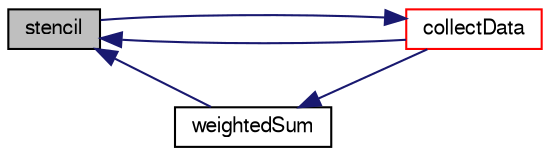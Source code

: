 digraph "stencil"
{
  bgcolor="transparent";
  edge [fontname="FreeSans",fontsize="10",labelfontname="FreeSans",labelfontsize="10"];
  node [fontname="FreeSans",fontsize="10",shape=record];
  rankdir="LR";
  Node18 [label="stencil",height=0.2,width=0.4,color="black", fillcolor="grey75", style="filled", fontcolor="black"];
  Node18 -> Node19 [dir="back",color="midnightblue",fontsize="10",style="solid",fontname="FreeSans"];
  Node19 [label="collectData",height=0.2,width=0.4,color="red",URL="$a22634.html#aeb99ab86ad7ce7ba05ced96c2f1c03c7",tooltip="Use map to get the data into stencil order. "];
  Node19 -> Node18 [dir="back",color="midnightblue",fontsize="10",style="solid",fontname="FreeSans"];
  Node18 -> Node21 [dir="back",color="midnightblue",fontsize="10",style="solid",fontname="FreeSans"];
  Node21 [label="weightedSum",height=0.2,width=0.4,color="black",URL="$a22634.html#afd752be38ce0ba1d0ea4d51346582be3",tooltip="Sum vol field contributions to create cell values. "];
  Node21 -> Node19 [dir="back",color="midnightblue",fontsize="10",style="solid",fontname="FreeSans"];
}
